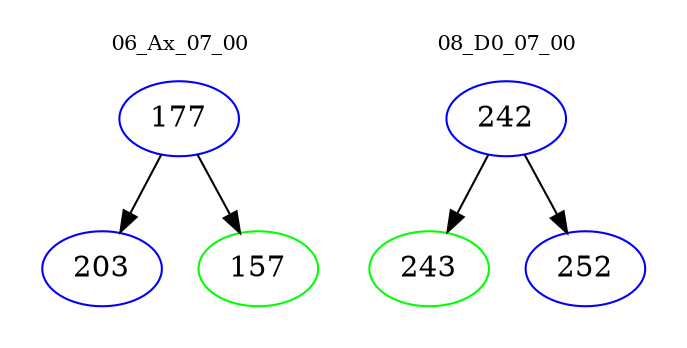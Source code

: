 digraph{
subgraph cluster_0 {
color = white
label = "06_Ax_07_00";
fontsize=10;
T0_177 [label="177", color="blue"]
T0_177 -> T0_203 [color="black"]
T0_203 [label="203", color="blue"]
T0_177 -> T0_157 [color="black"]
T0_157 [label="157", color="green"]
}
subgraph cluster_1 {
color = white
label = "08_D0_07_00";
fontsize=10;
T1_242 [label="242", color="blue"]
T1_242 -> T1_243 [color="black"]
T1_243 [label="243", color="green"]
T1_242 -> T1_252 [color="black"]
T1_252 [label="252", color="blue"]
}
}
